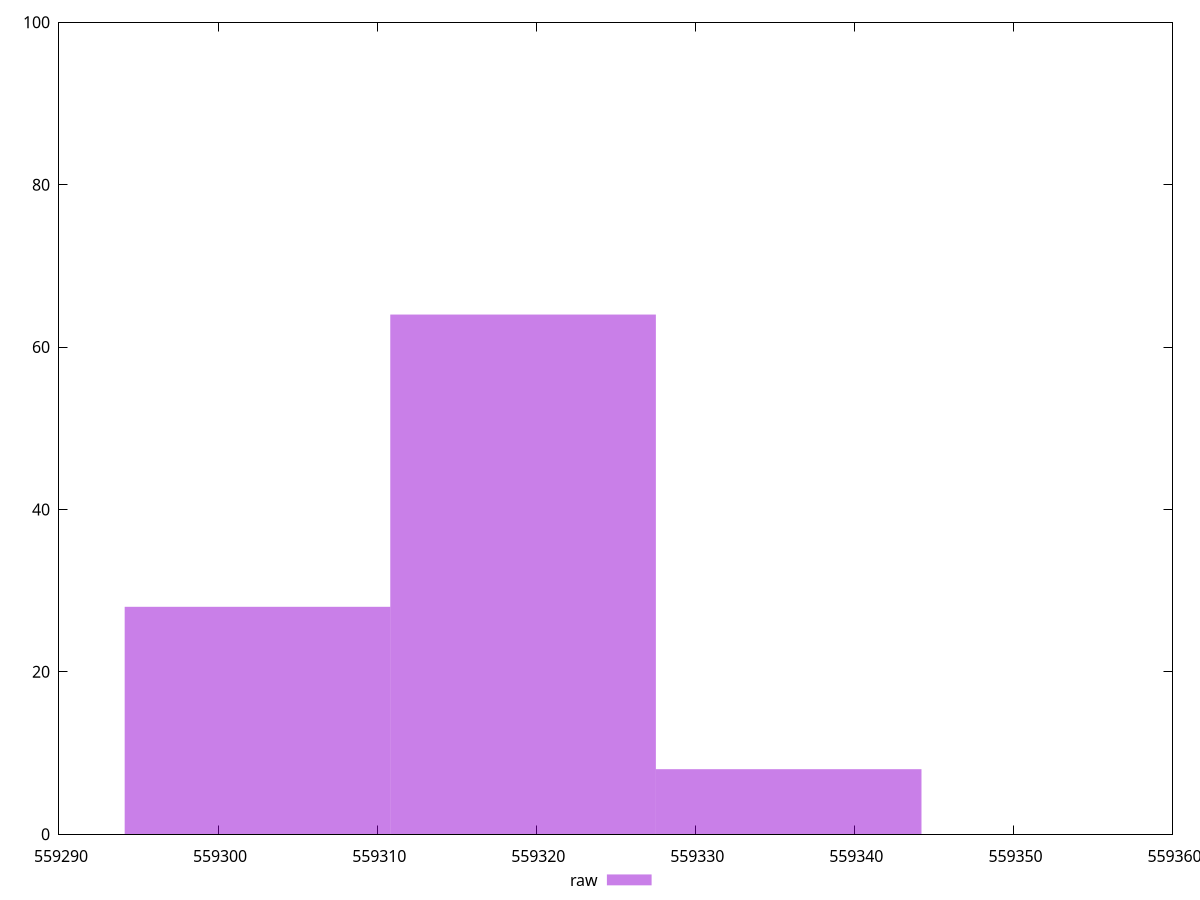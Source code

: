 reset
set terminal svg size 640, 490 enhanced background rgb 'white'
set output "reprap/uses-long-cache-ttl/samples/pages+cached+nointeractive/raw/histogram.svg"

$raw <<EOF
559319.1739108932 64
559302.4768193082 28
559335.8710024781 8
EOF

set key outside below
set boxwidth 16.6970915848974
set yrange [0:100]
set style fill transparent solid 0.5 noborder

plot \
  $raw title "raw" with boxes, \


reset